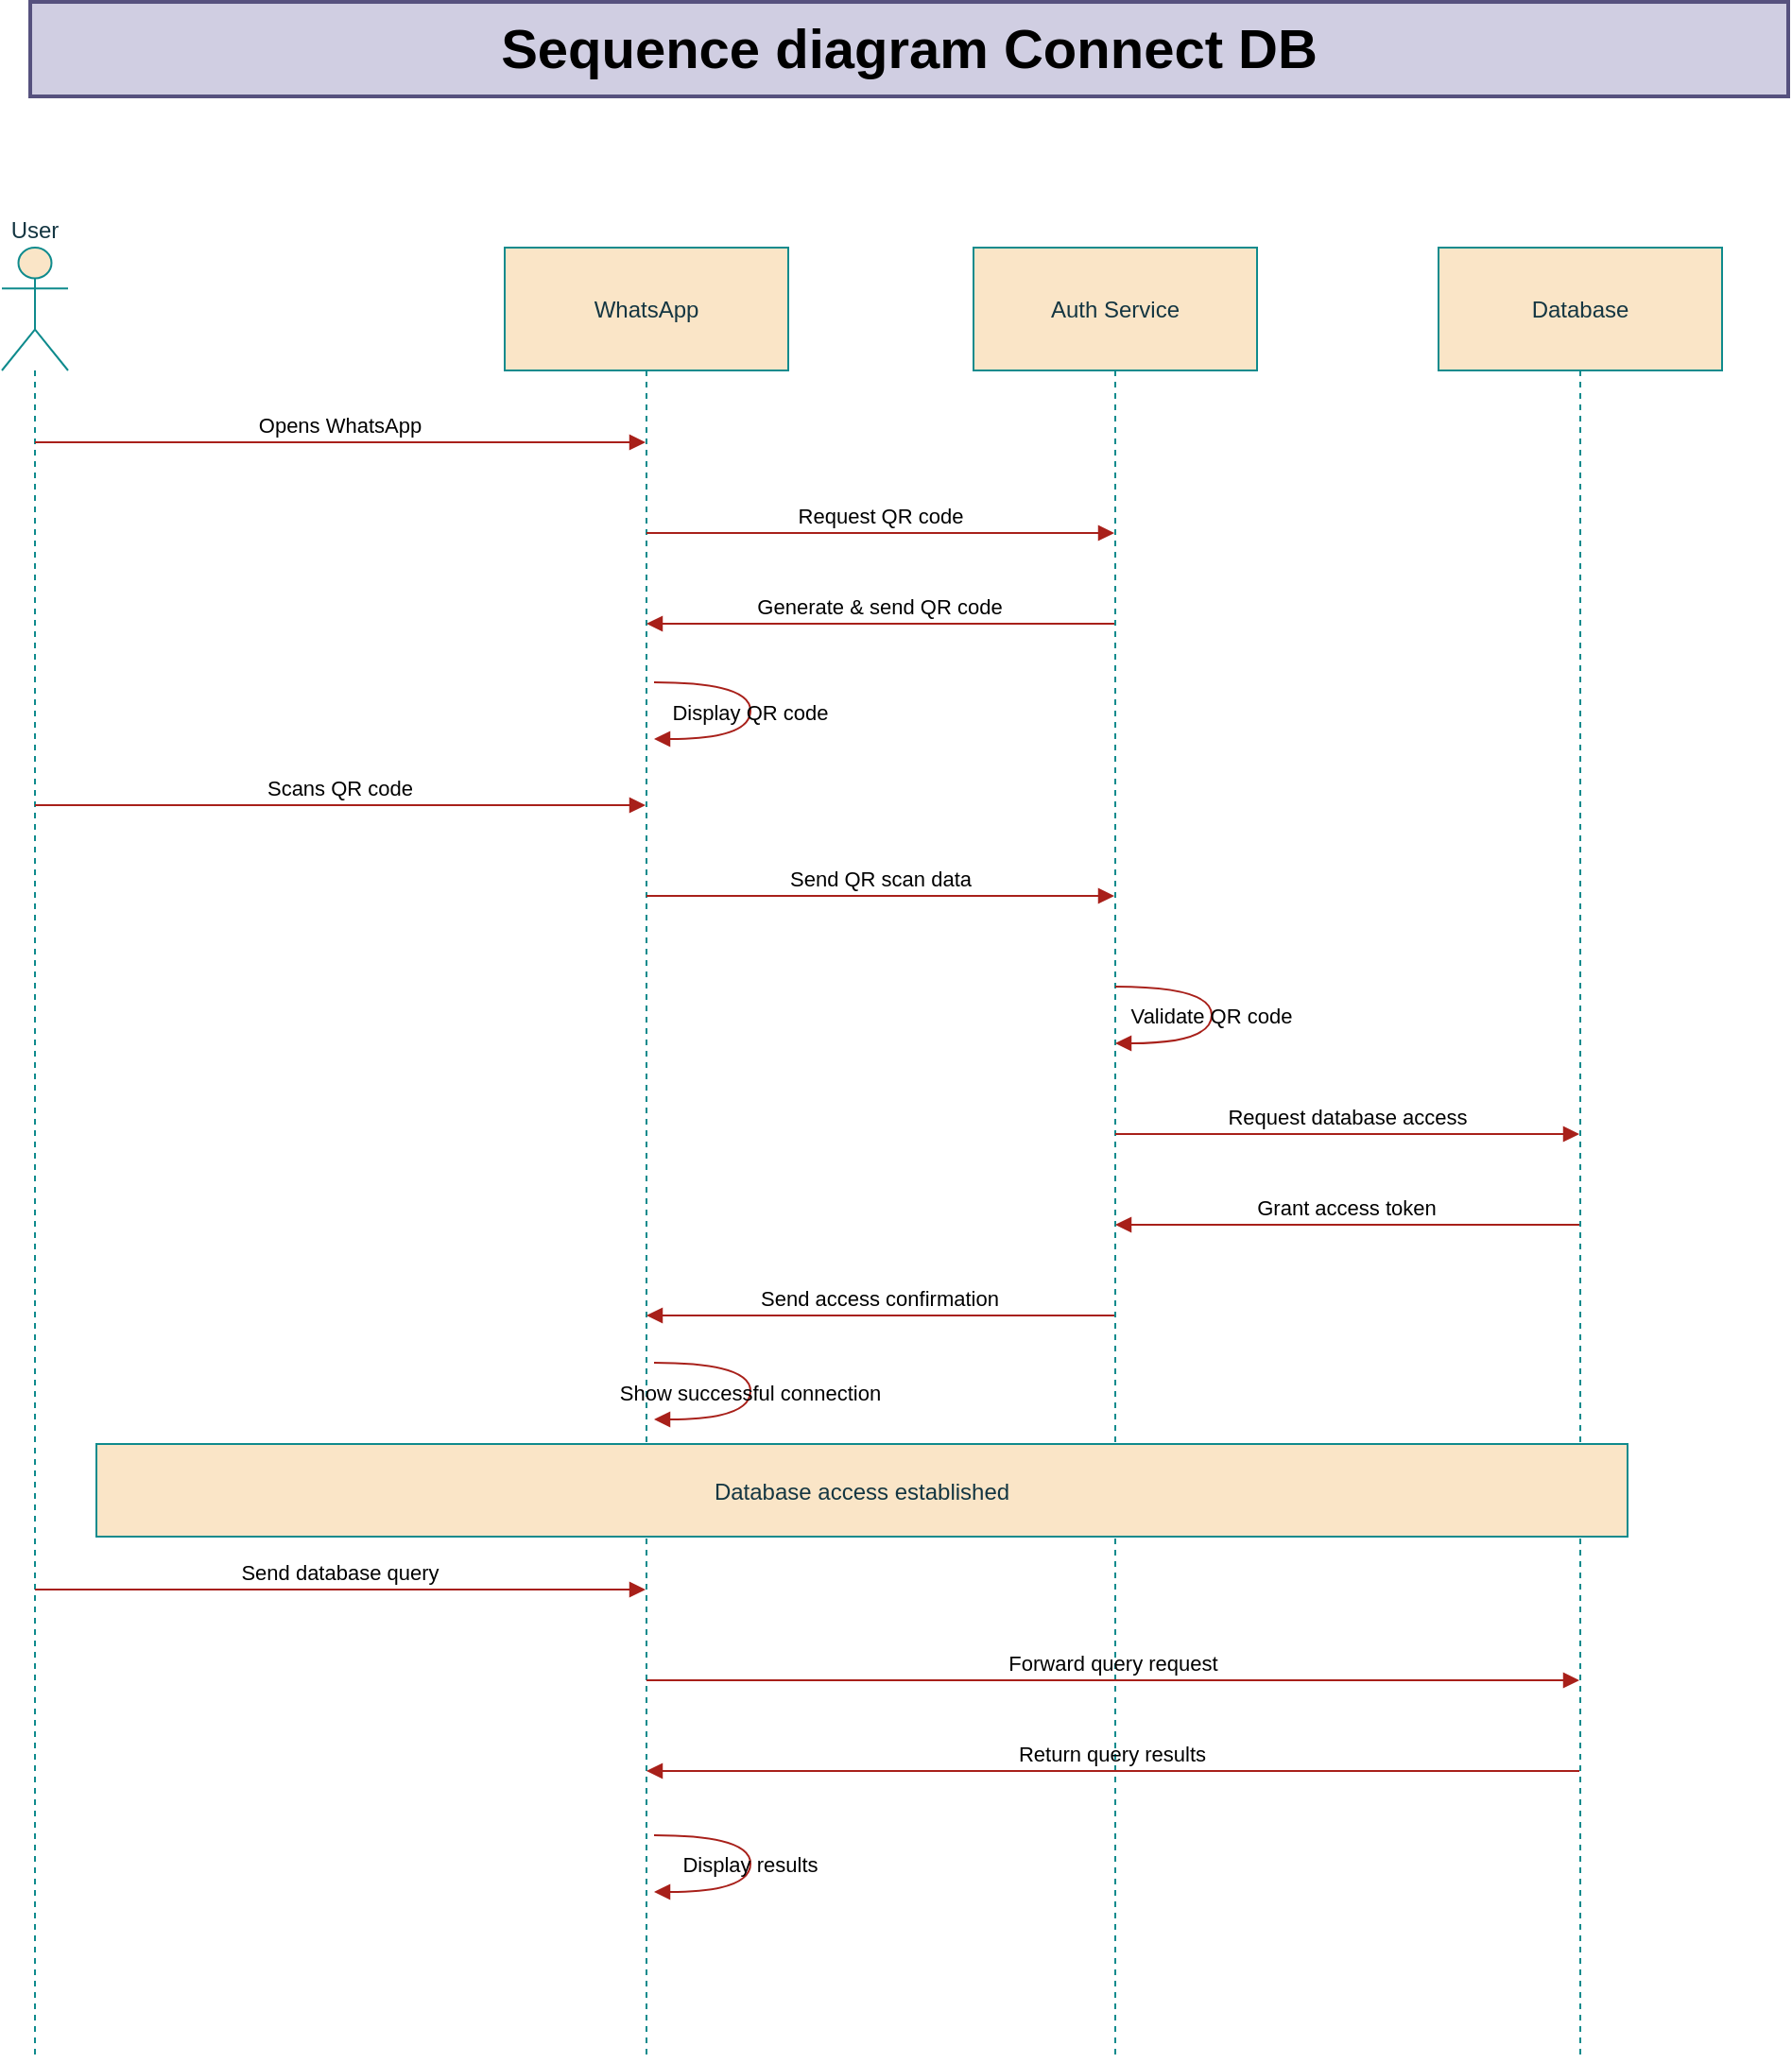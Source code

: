 <mxfile version="24.8.2" pages="2">
  <diagram name="Sequence" id="2YBvvXClWsGukQMizWep">
    <mxGraphModel dx="844" dy="479" grid="1" gridSize="10" guides="1" tooltips="1" connect="1" arrows="1" fold="1" page="1" pageScale="1" pageWidth="1100" pageHeight="850" math="0" shadow="0">
      <root>
        <mxCell id="0" />
        <mxCell id="1" parent="0" />
        <mxCell id="891a_RUHO6Xa2_Dv9G4C-1" value="User" style="shape=umlLifeline;perimeter=lifelinePerimeter;whiteSpace=wrap;container=1;dropTarget=0;collapsible=0;recursiveResize=0;outlineConnect=0;portConstraint=eastwest;newEdgeStyle={&quot;edgeStyle&quot;:&quot;elbowEdgeStyle&quot;,&quot;elbow&quot;:&quot;vertical&quot;,&quot;curved&quot;:0,&quot;rounded&quot;:0};participant=umlActor;verticalAlign=bottom;labelPosition=center;verticalLabelPosition=top;align=center;size=65;fillColor=#FAE5C7;strokeColor=#0F8B8D;labelBackgroundColor=none;fontColor=#143642;" vertex="1" parent="1">
          <mxGeometry x="95" y="190" width="35" height="959" as="geometry" />
        </mxCell>
        <mxCell id="891a_RUHO6Xa2_Dv9G4C-2" value="WhatsApp" style="shape=umlLifeline;perimeter=lifelinePerimeter;whiteSpace=wrap;container=1;dropTarget=0;collapsible=0;recursiveResize=0;outlineConnect=0;portConstraint=eastwest;newEdgeStyle={&quot;edgeStyle&quot;:&quot;elbowEdgeStyle&quot;,&quot;elbow&quot;:&quot;vertical&quot;,&quot;curved&quot;:0,&quot;rounded&quot;:0};size=65;fillColor=#FAE5C7;strokeColor=#0F8B8D;labelBackgroundColor=none;fontColor=#143642;" vertex="1" parent="1">
          <mxGeometry x="361" y="190" width="150" height="959" as="geometry" />
        </mxCell>
        <mxCell id="891a_RUHO6Xa2_Dv9G4C-3" value="Auth Service" style="shape=umlLifeline;perimeter=lifelinePerimeter;whiteSpace=wrap;container=1;dropTarget=0;collapsible=0;recursiveResize=0;outlineConnect=0;portConstraint=eastwest;newEdgeStyle={&quot;edgeStyle&quot;:&quot;elbowEdgeStyle&quot;,&quot;elbow&quot;:&quot;vertical&quot;,&quot;curved&quot;:0,&quot;rounded&quot;:0};size=65;fillColor=#FAE5C7;strokeColor=#0F8B8D;labelBackgroundColor=none;fontColor=#143642;" vertex="1" parent="1">
          <mxGeometry x="609" y="190" width="150" height="959" as="geometry" />
        </mxCell>
        <mxCell id="891a_RUHO6Xa2_Dv9G4C-4" value="Database" style="shape=umlLifeline;perimeter=lifelinePerimeter;whiteSpace=wrap;container=1;dropTarget=0;collapsible=0;recursiveResize=0;outlineConnect=0;portConstraint=eastwest;newEdgeStyle={&quot;edgeStyle&quot;:&quot;elbowEdgeStyle&quot;,&quot;elbow&quot;:&quot;vertical&quot;,&quot;curved&quot;:0,&quot;rounded&quot;:0};size=65;fillColor=#FAE5C7;strokeColor=#0F8B8D;labelBackgroundColor=none;fontColor=#143642;" vertex="1" parent="1">
          <mxGeometry x="855" y="190" width="150" height="959" as="geometry" />
        </mxCell>
        <mxCell id="891a_RUHO6Xa2_Dv9G4C-5" value="Opens WhatsApp" style="verticalAlign=bottom;edgeStyle=elbowEdgeStyle;elbow=vertical;curved=0;rounded=0;endArrow=block;fillColor=#FAE5C7;strokeColor=#A8201A;labelBackgroundColor=none;fontColor=default;" edge="1" parent="1" source="891a_RUHO6Xa2_Dv9G4C-1" target="891a_RUHO6Xa2_Dv9G4C-2">
          <mxGeometry relative="1" as="geometry">
            <Array as="points">
              <mxPoint x="312" y="293" />
            </Array>
          </mxGeometry>
        </mxCell>
        <mxCell id="891a_RUHO6Xa2_Dv9G4C-6" value="Request QR code" style="verticalAlign=bottom;edgeStyle=elbowEdgeStyle;elbow=vertical;curved=0;rounded=0;endArrow=block;fillColor=#FAE5C7;strokeColor=#A8201A;labelBackgroundColor=none;fontColor=default;" edge="1" parent="1" source="891a_RUHO6Xa2_Dv9G4C-2" target="891a_RUHO6Xa2_Dv9G4C-3">
          <mxGeometry relative="1" as="geometry">
            <Array as="points">
              <mxPoint x="569" y="341" />
            </Array>
          </mxGeometry>
        </mxCell>
        <mxCell id="891a_RUHO6Xa2_Dv9G4C-7" value="Generate &amp; send QR code" style="verticalAlign=bottom;edgeStyle=elbowEdgeStyle;elbow=vertical;curved=0;rounded=0;endArrow=block;fillColor=#FAE5C7;strokeColor=#A8201A;labelBackgroundColor=none;fontColor=default;" edge="1" parent="1" source="891a_RUHO6Xa2_Dv9G4C-3" target="891a_RUHO6Xa2_Dv9G4C-2">
          <mxGeometry relative="1" as="geometry">
            <Array as="points">
              <mxPoint x="572" y="389" />
            </Array>
          </mxGeometry>
        </mxCell>
        <mxCell id="891a_RUHO6Xa2_Dv9G4C-9" value="Scans QR code" style="verticalAlign=bottom;edgeStyle=elbowEdgeStyle;elbow=vertical;curved=0;rounded=0;endArrow=block;fillColor=#FAE5C7;strokeColor=#A8201A;labelBackgroundColor=none;fontColor=default;" edge="1" parent="1" source="891a_RUHO6Xa2_Dv9G4C-1" target="891a_RUHO6Xa2_Dv9G4C-2">
          <mxGeometry relative="1" as="geometry">
            <Array as="points">
              <mxPoint x="312" y="485" />
            </Array>
          </mxGeometry>
        </mxCell>
        <mxCell id="891a_RUHO6Xa2_Dv9G4C-10" value="Send QR scan data" style="verticalAlign=bottom;edgeStyle=elbowEdgeStyle;elbow=vertical;curved=0;rounded=0;endArrow=block;fillColor=#FAE5C7;strokeColor=#A8201A;labelBackgroundColor=none;fontColor=default;" edge="1" parent="1" source="891a_RUHO6Xa2_Dv9G4C-2" target="891a_RUHO6Xa2_Dv9G4C-3">
          <mxGeometry relative="1" as="geometry">
            <Array as="points">
              <mxPoint x="569" y="533" />
            </Array>
          </mxGeometry>
        </mxCell>
        <mxCell id="891a_RUHO6Xa2_Dv9G4C-11" value="Validate QR code" style="curved=1;endArrow=block;rounded=0;fillColor=#FAE5C7;strokeColor=#A8201A;labelBackgroundColor=none;fontColor=default;" edge="1" parent="1" source="891a_RUHO6Xa2_Dv9G4C-3" target="891a_RUHO6Xa2_Dv9G4C-3">
          <mxGeometry relative="1" as="geometry">
            <Array as="points">
              <mxPoint x="735" y="581" />
              <mxPoint x="735" y="611" />
            </Array>
          </mxGeometry>
        </mxCell>
        <mxCell id="891a_RUHO6Xa2_Dv9G4C-12" value="Request database access" style="verticalAlign=bottom;edgeStyle=elbowEdgeStyle;elbow=vertical;curved=0;rounded=0;endArrow=block;fillColor=#FAE5C7;strokeColor=#A8201A;labelBackgroundColor=none;fontColor=default;" edge="1" parent="1" source="891a_RUHO6Xa2_Dv9G4C-3" target="891a_RUHO6Xa2_Dv9G4C-4">
          <mxGeometry relative="1" as="geometry">
            <Array as="points">
              <mxPoint x="816" y="659" />
            </Array>
          </mxGeometry>
        </mxCell>
        <mxCell id="891a_RUHO6Xa2_Dv9G4C-13" value="Grant access token" style="verticalAlign=bottom;edgeStyle=elbowEdgeStyle;elbow=vertical;curved=0;rounded=0;endArrow=block;fillColor=#FAE5C7;strokeColor=#A8201A;labelBackgroundColor=none;fontColor=default;" edge="1" parent="1" source="891a_RUHO6Xa2_Dv9G4C-4" target="891a_RUHO6Xa2_Dv9G4C-3">
          <mxGeometry relative="1" as="geometry">
            <Array as="points">
              <mxPoint x="819" y="707" />
            </Array>
          </mxGeometry>
        </mxCell>
        <mxCell id="891a_RUHO6Xa2_Dv9G4C-14" value="Send access confirmation" style="verticalAlign=bottom;edgeStyle=elbowEdgeStyle;elbow=vertical;curved=0;rounded=0;endArrow=block;fillColor=#FAE5C7;strokeColor=#A8201A;labelBackgroundColor=none;fontColor=default;" edge="1" parent="1" source="891a_RUHO6Xa2_Dv9G4C-3" target="891a_RUHO6Xa2_Dv9G4C-2">
          <mxGeometry relative="1" as="geometry">
            <Array as="points">
              <mxPoint x="572" y="755" />
            </Array>
          </mxGeometry>
        </mxCell>
        <mxCell id="891a_RUHO6Xa2_Dv9G4C-16" value="Send database query" style="verticalAlign=bottom;edgeStyle=elbowEdgeStyle;elbow=vertical;curved=0;rounded=0;endArrow=block;fillColor=#FAE5C7;strokeColor=#A8201A;labelBackgroundColor=none;fontColor=default;" edge="1" parent="1" source="891a_RUHO6Xa2_Dv9G4C-1" target="891a_RUHO6Xa2_Dv9G4C-2">
          <mxGeometry relative="1" as="geometry">
            <Array as="points">
              <mxPoint x="312" y="900" />
            </Array>
          </mxGeometry>
        </mxCell>
        <mxCell id="891a_RUHO6Xa2_Dv9G4C-17" value="Forward query request" style="verticalAlign=bottom;edgeStyle=elbowEdgeStyle;elbow=vertical;curved=0;rounded=0;endArrow=block;fillColor=#FAE5C7;strokeColor=#A8201A;labelBackgroundColor=none;fontColor=default;" edge="1" parent="1" source="891a_RUHO6Xa2_Dv9G4C-2" target="891a_RUHO6Xa2_Dv9G4C-4">
          <mxGeometry relative="1" as="geometry">
            <Array as="points">
              <mxPoint x="692" y="948" />
            </Array>
          </mxGeometry>
        </mxCell>
        <mxCell id="891a_RUHO6Xa2_Dv9G4C-18" value="Return query results" style="verticalAlign=bottom;edgeStyle=elbowEdgeStyle;elbow=vertical;curved=0;rounded=0;endArrow=block;fillColor=#FAE5C7;strokeColor=#A8201A;labelBackgroundColor=none;fontColor=default;" edge="1" parent="1" source="891a_RUHO6Xa2_Dv9G4C-4" target="891a_RUHO6Xa2_Dv9G4C-2">
          <mxGeometry relative="1" as="geometry">
            <Array as="points">
              <mxPoint x="695" y="996" />
            </Array>
          </mxGeometry>
        </mxCell>
        <mxCell id="891a_RUHO6Xa2_Dv9G4C-20" value="Database access established" style="fillColor=#FAE5C7;strokeColor=#0F8B8D;labelBackgroundColor=none;fontColor=#143642;" vertex="1" parent="1">
          <mxGeometry x="145" y="823" width="810" height="49" as="geometry" />
        </mxCell>
        <mxCell id="891a_RUHO6Xa2_Dv9G4C-21" value="&lt;b&gt;&lt;font style=&quot;font-size: 29px;&quot;&gt;Sequence diagram Connect DB&lt;/font&gt;&lt;/b&gt;" style="text;html=1;align=center;verticalAlign=middle;whiteSpace=wrap;rounded=0;fillColor=#d0cee2;strokeColor=#56517e;strokeWidth=2;" vertex="1" parent="1">
          <mxGeometry x="110" y="60" width="930" height="50" as="geometry" />
        </mxCell>
        <mxCell id="891a_RUHO6Xa2_Dv9G4C-22" value="Display results" style="curved=1;endArrow=block;rounded=0;fillColor=#FAE5C7;strokeColor=#A8201A;labelBackgroundColor=none;fontColor=default;" edge="1" parent="1">
          <mxGeometry relative="1" as="geometry">
            <Array as="points">
              <mxPoint x="491" y="1030" />
              <mxPoint x="491" y="1060" />
            </Array>
            <mxPoint x="440" y="1030" as="sourcePoint" />
            <mxPoint x="440" y="1060" as="targetPoint" />
          </mxGeometry>
        </mxCell>
        <mxCell id="891a_RUHO6Xa2_Dv9G4C-23" value="Display QR code" style="curved=1;endArrow=block;rounded=0;fillColor=#FAE5C7;strokeColor=#A8201A;labelBackgroundColor=none;fontColor=default;" edge="1" parent="1">
          <mxGeometry x="0.004" relative="1" as="geometry">
            <Array as="points">
              <mxPoint x="491" y="420" />
              <mxPoint x="491" y="450" />
            </Array>
            <mxPoint x="440" y="420" as="sourcePoint" />
            <mxPoint x="440" y="450" as="targetPoint" />
            <mxPoint as="offset" />
          </mxGeometry>
        </mxCell>
        <mxCell id="891a_RUHO6Xa2_Dv9G4C-24" value="Show successful connection" style="curved=1;endArrow=block;rounded=0;fillColor=#FAE5C7;strokeColor=#A8201A;labelBackgroundColor=none;fontColor=default;" edge="1" parent="1">
          <mxGeometry x="0.004" relative="1" as="geometry">
            <Array as="points">
              <mxPoint x="491" y="780" />
              <mxPoint x="491" y="810" />
            </Array>
            <mxPoint x="440" y="780" as="sourcePoint" />
            <mxPoint x="440" y="810" as="targetPoint" />
            <mxPoint as="offset" />
          </mxGeometry>
        </mxCell>
      </root>
    </mxGraphModel>
  </diagram>
  <diagram id="sFWSUMVS32pCQ8Ulu-43" name="Use Case">
    <mxGraphModel dx="1224" dy="694" grid="1" gridSize="10" guides="1" tooltips="1" connect="1" arrows="1" fold="1" page="1" pageScale="1" pageWidth="1100" pageHeight="850" math="0" shadow="0">
      <root>
        <mxCell id="0" />
        <mxCell id="1" parent="0" />
      </root>
    </mxGraphModel>
  </diagram>
</mxfile>
